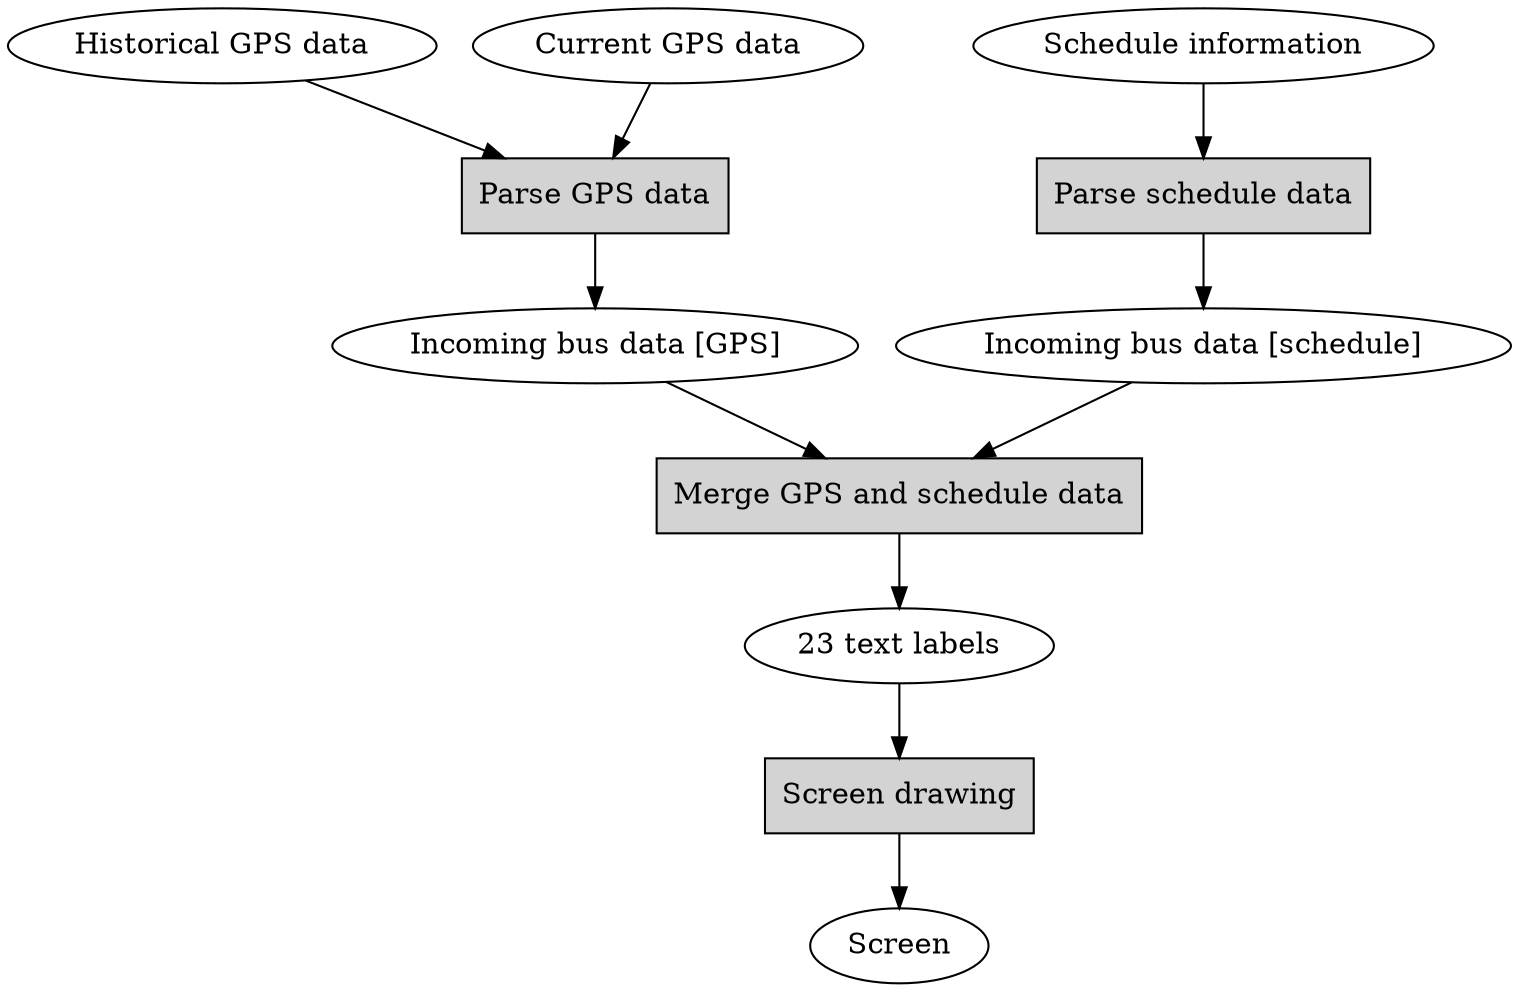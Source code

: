 digraph G {
    "Screen drawing"                   [shape=box fillcolor=lightgrey style=filled];
    "Merge GPS and schedule data"      [shape=box fillcolor=lightgrey style=filled];
    "Parse GPS data"                   [shape=box fillcolor=lightgrey style=filled];
    "Parse schedule data"              [shape=box fillcolor=lightgrey style=filled];
    "Historical GPS data"          -> "Parse GPS data";
    "Current GPS data"             -> "Parse GPS data";
    "Schedule information"         -> "Parse schedule data";
    "Parse GPS data"               -> "Incoming bus data [GPS]";
    "Parse schedule data"          -> "Incoming bus data [schedule]";
    "Incoming bus data [GPS]"      -> "Merge GPS and schedule data";
    "Incoming bus data [schedule]" -> "Merge GPS and schedule data";
    "Merge GPS and schedule data"  -> "23 text labels";
    "23 text labels"               -> "Screen drawing";
    "Screen drawing"               -> "Screen";
}
